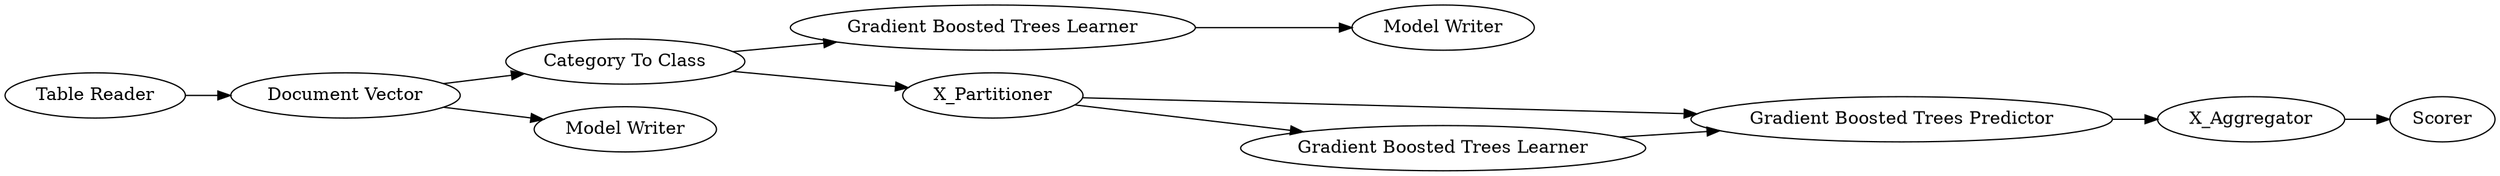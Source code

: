 digraph {
	295 [label="Gradient Boosted Trees Learner"]
	296 [label="Gradient Boosted Trees Predictor"]
	297 [label="Model Writer"]
	338 [label="Document Vector"]
	339 [label="Category To Class"]
	350 [label="Table Reader"]
	351 [label="Model Writer"]
	352 [label=X_Partitioner]
	353 [label=X_Aggregator]
	354 [label=Scorer]
	355 [label="Gradient Boosted Trees Learner"]
	295 -> 297
	296 -> 353
	338 -> 339
	338 -> 351
	339 -> 352
	339 -> 295
	350 -> 338
	352 -> 355
	352 -> 296
	353 -> 354
	355 -> 296
	rankdir=LR
}
